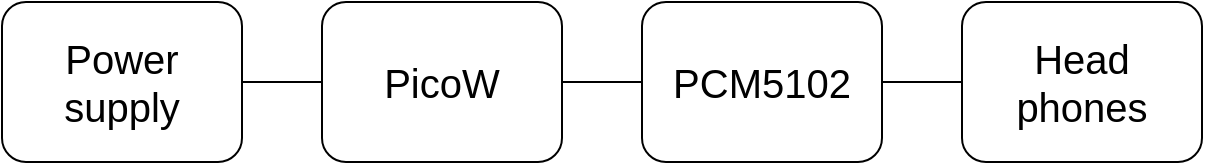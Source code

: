 <mxfile>
    <diagram id="-i-GVo0nKJbZRemvTtG0" name="PicoW_A2DP">
        <mxGraphModel dx="578" dy="394" grid="1" gridSize="10" guides="1" tooltips="1" connect="1" arrows="1" fold="1" page="1" pageScale="1" pageWidth="1169" pageHeight="827" math="0" shadow="0">
            <root>
                <mxCell id="0"/>
                <mxCell id="1" parent="0"/>
                <mxCell id="2" value="&lt;font style=&quot;font-size: 20px;&quot;&gt;PicoW&lt;/font&gt;" style="rounded=1;whiteSpace=wrap;html=1;" parent="1" vertex="1">
                    <mxGeometry x="480" y="240" width="120" height="80" as="geometry"/>
                </mxCell>
                <mxCell id="3" value="&lt;font style=&quot;font-size: 20px;&quot;&gt;PCM5102&lt;/font&gt;" style="rounded=1;whiteSpace=wrap;html=1;" parent="1" vertex="1">
                    <mxGeometry x="640" y="240" width="120" height="80" as="geometry"/>
                </mxCell>
                <mxCell id="6" value="&lt;span style=&quot;font-size: 20px;&quot;&gt;Head&lt;br&gt;phones&lt;br&gt;&lt;/span&gt;" style="rounded=1;whiteSpace=wrap;html=1;" parent="1" vertex="1">
                    <mxGeometry x="800" y="240" width="120" height="80" as="geometry"/>
                </mxCell>
                <mxCell id="7" value="&lt;span style=&quot;font-size: 20px;&quot;&gt;Power&lt;br&gt;supply&lt;br&gt;&lt;/span&gt;" style="rounded=1;whiteSpace=wrap;html=1;" parent="1" vertex="1">
                    <mxGeometry x="320" y="240" width="120" height="80" as="geometry"/>
                </mxCell>
                <mxCell id="8" value="" style="endArrow=none;html=1;fontSize=20;exitX=1;exitY=0.5;exitDx=0;exitDy=0;entryX=0;entryY=0.5;entryDx=0;entryDy=0;" parent="1" source="7" target="2" edge="1">
                    <mxGeometry width="50" height="50" relative="1" as="geometry">
                        <mxPoint x="620" y="370" as="sourcePoint"/>
                        <mxPoint x="670" y="320" as="targetPoint"/>
                    </mxGeometry>
                </mxCell>
                <mxCell id="10" value="" style="endArrow=none;html=1;fontSize=20;exitX=0;exitY=0.5;exitDx=0;exitDy=0;entryX=1;entryY=0.5;entryDx=0;entryDy=0;" parent="1" source="3" target="2" edge="1">
                    <mxGeometry width="50" height="50" relative="1" as="geometry">
                        <mxPoint x="450" y="290.0" as="sourcePoint"/>
                        <mxPoint x="490" y="290.0" as="targetPoint"/>
                    </mxGeometry>
                </mxCell>
                <mxCell id="12" value="" style="endArrow=none;html=1;fontSize=20;entryX=1;entryY=0.5;entryDx=0;entryDy=0;exitX=0;exitY=0.5;exitDx=0;exitDy=0;" parent="1" source="6" target="3" edge="1">
                    <mxGeometry width="50" height="50" relative="1" as="geometry">
                        <mxPoint x="620" y="370" as="sourcePoint"/>
                        <mxPoint x="670" y="320" as="targetPoint"/>
                    </mxGeometry>
                </mxCell>
            </root>
        </mxGraphModel>
    </diagram>
</mxfile>